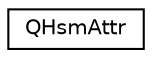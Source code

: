 digraph "Graphical Class Hierarchy"
{
 // LATEX_PDF_SIZE
  edge [fontname="Helvetica",fontsize="10",labelfontname="Helvetica",labelfontsize="10"];
  node [fontname="Helvetica",fontsize="10",shape=record];
  rankdir="LR";
  Node0 [label="QHsmAttr",height=0.2,width=0.4,color="black", fillcolor="white", style="filled",URL="$qep_8h.html#union_q_hsm_attr",tooltip="Attribute of for the QHsm class (Hierarchical State Machine)."];
}
